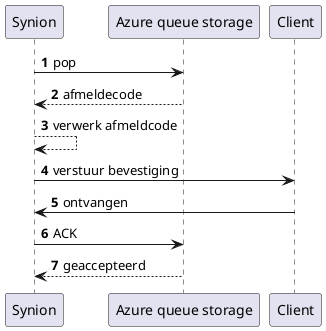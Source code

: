 @startuml

autonumber

participant Synion
participant "Azure queue storage" as A
participant Client

Synion -> A : pop
A --> Synion : afmeldecode
Synion --> Synion : verwerk afmeldcode
Synion -> Client : verstuur bevestiging
Client -> Synion : ontvangen
Synion -> A : ACK
A --> Synion : geaccepteerd

@enduml
